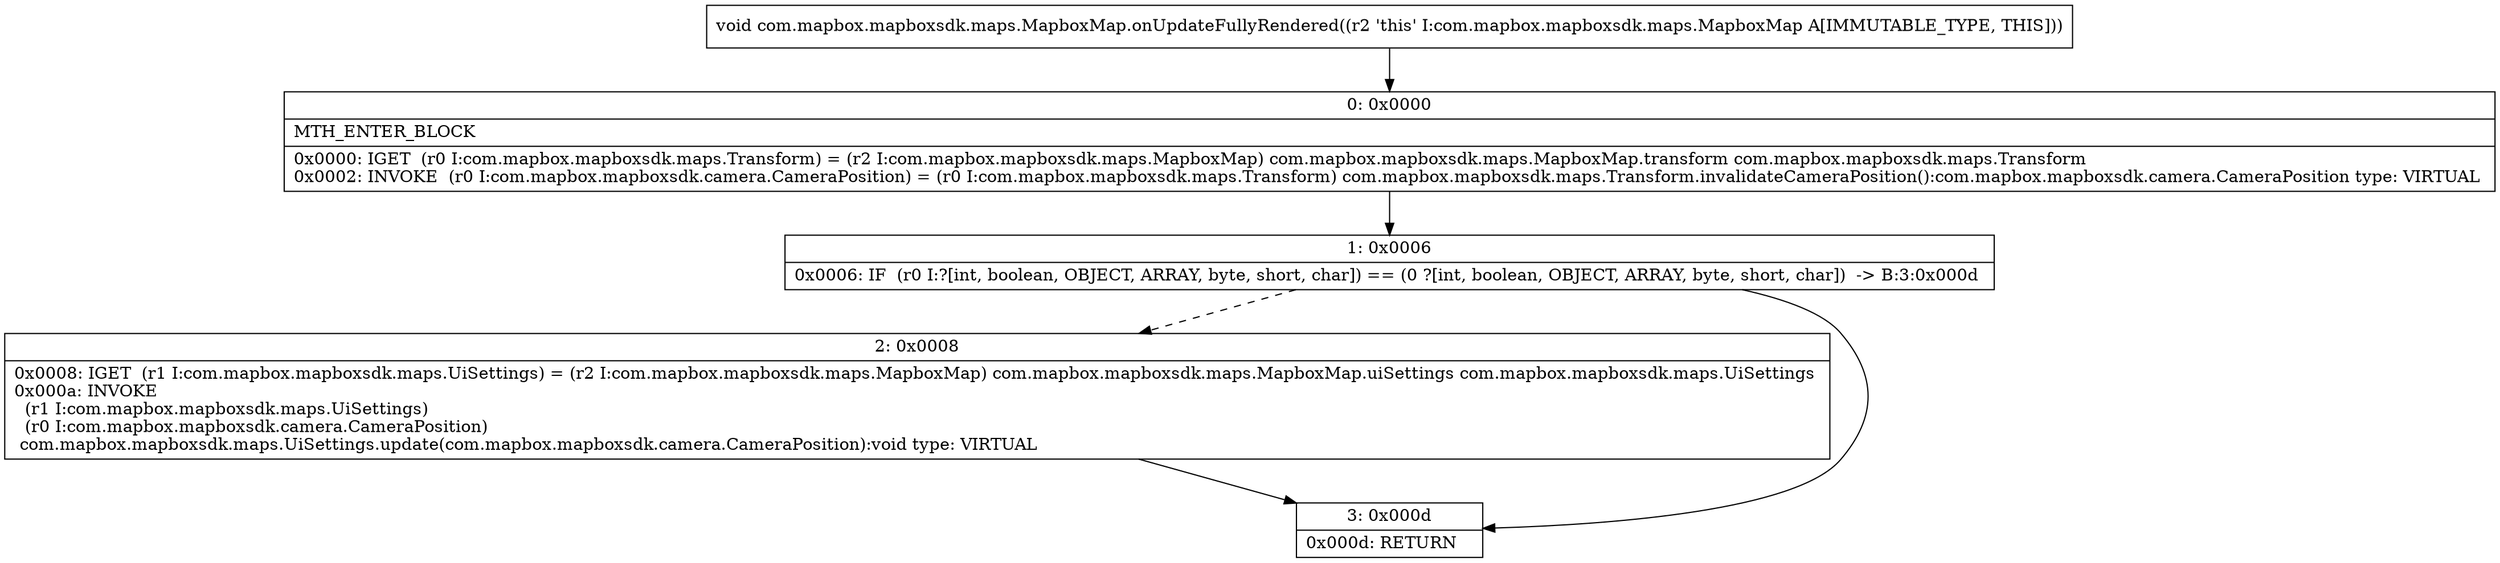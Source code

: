 digraph "CFG forcom.mapbox.mapboxsdk.maps.MapboxMap.onUpdateFullyRendered()V" {
Node_0 [shape=record,label="{0\:\ 0x0000|MTH_ENTER_BLOCK\l|0x0000: IGET  (r0 I:com.mapbox.mapboxsdk.maps.Transform) = (r2 I:com.mapbox.mapboxsdk.maps.MapboxMap) com.mapbox.mapboxsdk.maps.MapboxMap.transform com.mapbox.mapboxsdk.maps.Transform \l0x0002: INVOKE  (r0 I:com.mapbox.mapboxsdk.camera.CameraPosition) = (r0 I:com.mapbox.mapboxsdk.maps.Transform) com.mapbox.mapboxsdk.maps.Transform.invalidateCameraPosition():com.mapbox.mapboxsdk.camera.CameraPosition type: VIRTUAL \l}"];
Node_1 [shape=record,label="{1\:\ 0x0006|0x0006: IF  (r0 I:?[int, boolean, OBJECT, ARRAY, byte, short, char]) == (0 ?[int, boolean, OBJECT, ARRAY, byte, short, char])  \-\> B:3:0x000d \l}"];
Node_2 [shape=record,label="{2\:\ 0x0008|0x0008: IGET  (r1 I:com.mapbox.mapboxsdk.maps.UiSettings) = (r2 I:com.mapbox.mapboxsdk.maps.MapboxMap) com.mapbox.mapboxsdk.maps.MapboxMap.uiSettings com.mapbox.mapboxsdk.maps.UiSettings \l0x000a: INVOKE  \l  (r1 I:com.mapbox.mapboxsdk.maps.UiSettings)\l  (r0 I:com.mapbox.mapboxsdk.camera.CameraPosition)\l com.mapbox.mapboxsdk.maps.UiSettings.update(com.mapbox.mapboxsdk.camera.CameraPosition):void type: VIRTUAL \l}"];
Node_3 [shape=record,label="{3\:\ 0x000d|0x000d: RETURN   \l}"];
MethodNode[shape=record,label="{void com.mapbox.mapboxsdk.maps.MapboxMap.onUpdateFullyRendered((r2 'this' I:com.mapbox.mapboxsdk.maps.MapboxMap A[IMMUTABLE_TYPE, THIS])) }"];
MethodNode -> Node_0;
Node_0 -> Node_1;
Node_1 -> Node_2[style=dashed];
Node_1 -> Node_3;
Node_2 -> Node_3;
}

